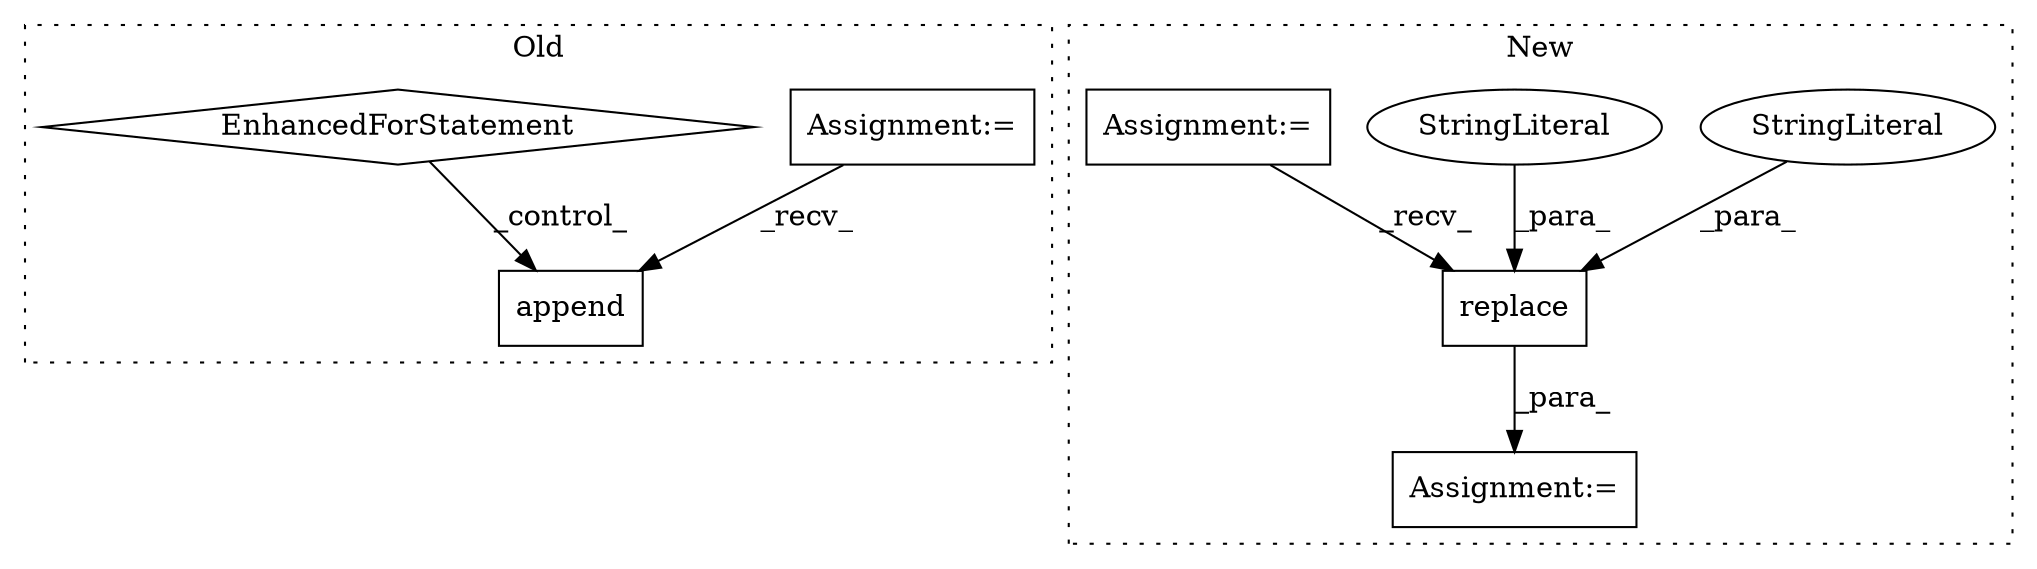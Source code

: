 digraph G {
subgraph cluster0 {
1 [label="append" a="32" s="15738,15749" l="7,1" shape="box"];
6 [label="Assignment:=" a="7" s="15193" l="3" shape="box"];
8 [label="EnhancedForStatement" a="70" s="15586,15685" l="63,2" shape="diamond"];
label = "Old";
style="dotted";
}
subgraph cluster1 {
2 [label="replace" a="32" s="15835,15852" l="8,1" shape="box"];
3 [label="StringLiteral" a="45" s="15843" l="5" shape="ellipse"];
4 [label="StringLiteral" a="45" s="15849" l="3" shape="ellipse"];
5 [label="Assignment:=" a="7" s="15813" l="1" shape="box"];
7 [label="Assignment:=" a="7" s="15736" l="1" shape="box"];
label = "New";
style="dotted";
}
2 -> 5 [label="_para_"];
3 -> 2 [label="_para_"];
4 -> 2 [label="_para_"];
6 -> 1 [label="_recv_"];
7 -> 2 [label="_recv_"];
8 -> 1 [label="_control_"];
}